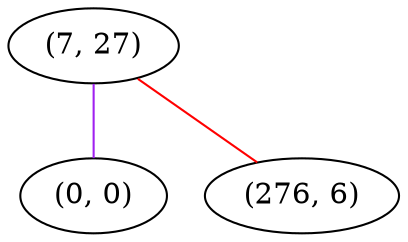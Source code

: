 graph "" {
"(7, 27)";
"(0, 0)";
"(276, 6)";
"(7, 27)" -- "(0, 0)"  [color=purple, key=0, weight=4];
"(7, 27)" -- "(276, 6)"  [color=red, key=0, weight=1];
}

